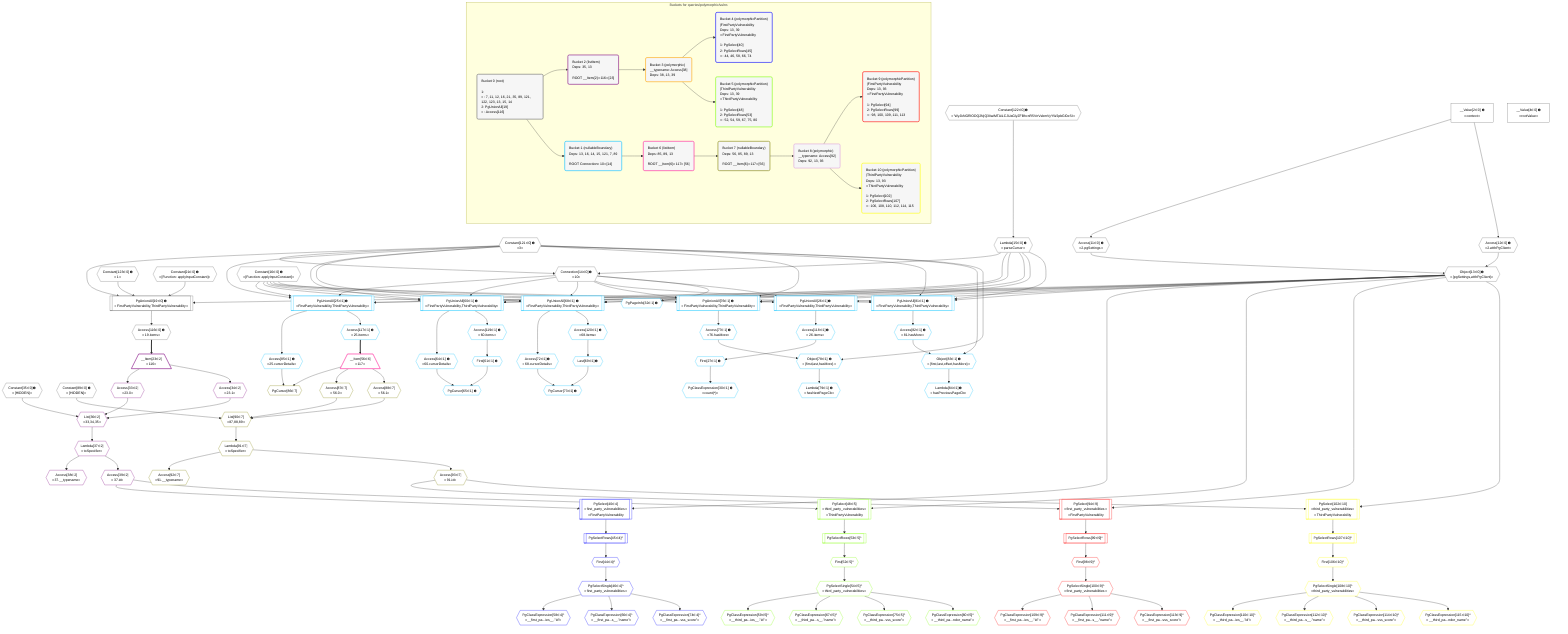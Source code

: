 %%{init: {'themeVariables': { 'fontSize': '12px'}}}%%
graph TD
    classDef path fill:#eee,stroke:#000,color:#000
    classDef plan fill:#fff,stroke-width:1px,color:#000
    classDef itemplan fill:#fff,stroke-width:2px,color:#000
    classDef unbatchedplan fill:#dff,stroke-width:1px,color:#000
    classDef sideeffectplan fill:#fcc,stroke-width:2px,color:#000
    classDef bucket fill:#f6f6f6,color:#000,stroke-width:2px,text-align:left

    subgraph "Buckets for queries/polymorphic/vulns"
    Bucket0("Bucket 0 (root)<br /><br />1: <br />ᐳ: 7, 11, 12, 16, 21, 35, 89, 121, 122, 123, 13, 15, 14<br />2: PgUnionAll[19]<br />ᐳ: Access[116]"):::bucket
    Bucket1("Bucket 1 (nullableBoundary)<br />Deps: 13, 16, 14, 15, 121, 7, 89<br /><br />ROOT Connectionᐸ10ᐳ[14]"):::bucket
    Bucket2("Bucket 2 (listItem)<br />Deps: 35, 13<br /><br />ROOT __Item{2}ᐸ116ᐳ[23]"):::bucket
    Bucket3("Bucket 3 (polymorphic)<br />__typename: Access[38]<br />Deps: 38, 13, 39"):::bucket
    Bucket4("Bucket 4 (polymorphicPartition)<br />|FirstPartyVulnerability<br />Deps: 13, 39<br />ᐳFirstPartyVulnerability<br /><br />1: PgSelect[40]<br />2: PgSelectRows[45]<br />ᐳ: 44, 46, 58, 66, 74"):::bucket
    Bucket5("Bucket 5 (polymorphicPartition)<br />|ThirdPartyVulnerability<br />Deps: 13, 39<br />ᐳThirdPartyVulnerability<br /><br />1: PgSelect[48]<br />2: PgSelectRows[53]<br />ᐳ: 52, 54, 59, 67, 75, 80"):::bucket
    Bucket6("Bucket 6 (listItem)<br />Deps: 85, 89, 13<br /><br />ROOT __Item{6}ᐸ117ᐳ[56]"):::bucket
    Bucket7("Bucket 7 (nullableBoundary)<br />Deps: 56, 85, 89, 13<br /><br />ROOT __Item{6}ᐸ117ᐳ[56]"):::bucket
    Bucket8("Bucket 8 (polymorphic)<br />__typename: Access[92]<br />Deps: 92, 13, 93"):::bucket
    Bucket9("Bucket 9 (polymorphicPartition)<br />|FirstPartyVulnerability<br />Deps: 13, 93<br />ᐳFirstPartyVulnerability<br /><br />1: PgSelect[94]<br />2: PgSelectRows[99]<br />ᐳ: 98, 100, 109, 111, 113"):::bucket
    Bucket10("Bucket 10 (polymorphicPartition)<br />|ThirdPartyVulnerability<br />Deps: 13, 93<br />ᐳThirdPartyVulnerability<br /><br />1: PgSelect[102]<br />2: PgSelectRows[107]<br />ᐳ: 106, 108, 110, 112, 114, 115"):::bucket
    end
    Bucket0 --> Bucket1 & Bucket2
    Bucket1 --> Bucket6
    Bucket2 --> Bucket3
    Bucket3 --> Bucket4 & Bucket5
    Bucket6 --> Bucket7
    Bucket7 --> Bucket8
    Bucket8 --> Bucket9 & Bucket10

    %% plan dependencies
    PgUnionAll19[["PgUnionAll[19∈0] ➊<br />ᐸFirstPartyVulnerability,ThirdPartyVulnerabilityᐳ"]]:::plan
    Object13{{"Object[13∈0] ➊<br />ᐸ{pgSettings,withPgClient}ᐳ"}}:::plan
    Constant121{{"Constant[121∈0] ➊<br />ᐸ3ᐳ"}}:::plan
    Constant123{{"Constant[123∈0] ➊<br />ᐸ1ᐳ"}}:::plan
    Constant21{{"Constant[21∈0] ➊<br />ᐸ[Function: applyInputConstant]ᐳ"}}:::plan
    Object13 & Constant121 & Constant123 & Constant21 --> PgUnionAll19
    Access11{{"Access[11∈0] ➊<br />ᐸ2.pgSettingsᐳ"}}:::plan
    Access12{{"Access[12∈0] ➊<br />ᐸ2.withPgClientᐳ"}}:::plan
    Access11 & Access12 --> Object13
    Connection14{{"Connection[14∈0] ➊<br />ᐸ10ᐳ"}}:::plan
    Lambda15{{"Lambda[15∈0] ➊<br />ᐸparseCursorᐳ"}}:::plan
    Constant121 & Lambda15 --> Connection14
    __Value2["__Value[2∈0] ➊<br />ᐸcontextᐳ"]:::plan
    __Value2 --> Access11
    __Value2 --> Access12
    Constant122{{"Constant[122∈0] ➊<br />ᐸ'WyJkNGRlODQ2NjQ3IiwiMTAiLCJUaGlyZFBhcnR5VnVsbmVyYWJpbGl0eSIᐳ"}}:::plan
    Constant122 --> Lambda15
    Access116{{"Access[116∈0] ➊<br />ᐸ19.itemsᐳ"}}:::plan
    PgUnionAll19 --> Access116
    __Value4["__Value[4∈0] ➊<br />ᐸrootValueᐳ"]:::plan
    Constant16{{"Constant[16∈0] ➊<br />ᐸ[Function: applyInputConstant]ᐳ"}}:::plan
    Constant35{{"Constant[35∈0] ➊<br />ᐸ[HIDDEN]ᐳ"}}:::plan
    Constant89{{"Constant[89∈0] ➊<br />ᐸ[HIDDEN]ᐳ"}}:::plan
    PgUnionAll25[["PgUnionAll[25∈1] ➊<br />ᐸFirstPartyVulnerability,ThirdPartyVulnerabilityᐳ"]]:::plan
    Object13 & Constant16 & Connection14 & Lambda15 & Constant121 --> PgUnionAll25
    PgUnionAll60[["PgUnionAll[60∈1] ➊<br />ᐸFirstPartyVulnerability,ThirdPartyVulnerabilityᐳ"]]:::plan
    Object13 & Constant16 & Connection14 & Lambda15 & Constant121 --> PgUnionAll60
    PgUnionAll68[["PgUnionAll[68∈1] ➊<br />ᐸFirstPartyVulnerability,ThirdPartyVulnerabilityᐳ"]]:::plan
    Object13 & Constant16 & Connection14 & Lambda15 & Constant121 --> PgUnionAll68
    PgUnionAll76[["PgUnionAll[76∈1] ➊<br />ᐸFirstPartyVulnerability,ThirdPartyVulnerabilityᐳ"]]:::plan
    Object13 & Constant16 & Connection14 & Lambda15 & Constant121 --> PgUnionAll76
    PgUnionAll81[["PgUnionAll[81∈1] ➊<br />ᐸFirstPartyVulnerability,ThirdPartyVulnerabilityᐳ"]]:::plan
    Object13 & Constant16 & Connection14 & Lambda15 & Constant121 --> PgUnionAll81
    Object83{{"Object[83∈1] ➊<br />ᐸ{first,last,offset,hasMore}ᐳ"}}:::plan
    Access82{{"Access[82∈1] ➊<br />ᐸ81.hasMoreᐳ"}}:::plan
    Constant121 & Access82 --> Object83
    PgUnionAll26[["PgUnionAll[26∈1] ➊<br />ᐸFirstPartyVulnerability,ThirdPartyVulnerabilityᐳ"]]:::plan
    Object13 & Constant16 & Connection14 --> PgUnionAll26
    Object78{{"Object[78∈1] ➊<br />ᐸ{first,last,hasMore}ᐳ"}}:::plan
    Access77{{"Access[77∈1] ➊<br />ᐸ76.hasMoreᐳ"}}:::plan
    Constant121 & Access77 --> Object78
    PgCursor65{{"PgCursor[65∈1] ➊"}}:::plan
    First61{{"First[61∈1] ➊"}}:::plan
    Access64{{"Access[64∈1] ➊<br />ᐸ60.cursorDetailsᐳ"}}:::plan
    First61 & Access64 --> PgCursor65
    PgCursor73{{"PgCursor[73∈1] ➊"}}:::plan
    Last69{{"Last[69∈1] ➊"}}:::plan
    Access72{{"Access[72∈1] ➊<br />ᐸ68.cursorDetailsᐳ"}}:::plan
    Last69 & Access72 --> PgCursor73
    First27{{"First[27∈1] ➊"}}:::plan
    Access118{{"Access[118∈1] ➊<br />ᐸ26.itemsᐳ"}}:::plan
    Access118 --> First27
    PgClassExpression30{{"PgClassExpression[30∈1] ➊<br />ᐸcount(*)ᐳ"}}:::plan
    First27 --> PgClassExpression30
    PgPageInfo32{{"PgPageInfo[32∈1] ➊"}}:::plan
    Connection14 --> PgPageInfo32
    Access119{{"Access[119∈1] ➊<br />ᐸ60.itemsᐳ"}}:::plan
    Access119 --> First61
    PgUnionAll60 --> Access64
    Access120{{"Access[120∈1] ➊<br />ᐸ68.itemsᐳ"}}:::plan
    Access120 --> Last69
    PgUnionAll68 --> Access72
    PgUnionAll76 --> Access77
    Lambda79{{"Lambda[79∈1] ➊<br />ᐸhasNextPageCbᐳ"}}:::plan
    Object78 --> Lambda79
    PgUnionAll81 --> Access82
    Lambda84{{"Lambda[84∈1] ➊<br />ᐸhasPreviousPageCbᐳ"}}:::plan
    Object83 --> Lambda84
    Access85{{"Access[85∈1] ➊<br />ᐸ25.cursorDetailsᐳ"}}:::plan
    PgUnionAll25 --> Access85
    Access117{{"Access[117∈1] ➊<br />ᐸ25.itemsᐳ"}}:::plan
    PgUnionAll25 --> Access117
    PgUnionAll26 --> Access118
    PgUnionAll60 --> Access119
    PgUnionAll68 --> Access120
    List36{{"List[36∈2]<br />ᐸ33,34,35ᐳ"}}:::plan
    Access33{{"Access[33∈2]<br />ᐸ23.0ᐳ"}}:::plan
    Access34{{"Access[34∈2]<br />ᐸ23.1ᐳ"}}:::plan
    Access33 & Access34 & Constant35 --> List36
    __Item23[/"__Item[23∈2]<br />ᐸ116ᐳ"\]:::itemplan
    Access116 ==> __Item23
    __Item23 --> Access33
    __Item23 --> Access34
    Lambda37{{"Lambda[37∈2]<br />ᐸtoSpecifierᐳ"}}:::plan
    List36 --> Lambda37
    Access38{{"Access[38∈2]<br />ᐸ37.__typenameᐳ"}}:::plan
    Lambda37 --> Access38
    Access39{{"Access[39∈2]<br />ᐸ37.idᐳ"}}:::plan
    Lambda37 --> Access39
    PgSelect40[["PgSelect[40∈4]<br />ᐸfirst_party_vulnerabilitiesᐳ<br />ᐳFirstPartyVulnerability"]]:::plan
    Object13 & Access39 --> PgSelect40
    First44{{"First[44∈4]^"}}:::plan
    PgSelectRows45[["PgSelectRows[45∈4]^"]]:::plan
    PgSelectRows45 --> First44
    PgSelect40 --> PgSelectRows45
    PgSelectSingle46{{"PgSelectSingle[46∈4]^<br />ᐸfirst_party_vulnerabilitiesᐳ"}}:::plan
    First44 --> PgSelectSingle46
    PgClassExpression58{{"PgClassExpression[58∈4]^<br />ᐸ__first_pa...ies__.”id”ᐳ"}}:::plan
    PgSelectSingle46 --> PgClassExpression58
    PgClassExpression66{{"PgClassExpression[66∈4]^<br />ᐸ__first_pa...s__.”name”ᐳ"}}:::plan
    PgSelectSingle46 --> PgClassExpression66
    PgClassExpression74{{"PgClassExpression[74∈4]^<br />ᐸ__first_pa...vss_score”ᐳ"}}:::plan
    PgSelectSingle46 --> PgClassExpression74
    PgSelect48[["PgSelect[48∈5]<br />ᐸthird_party_vulnerabilitiesᐳ<br />ᐳThirdPartyVulnerability"]]:::plan
    Object13 & Access39 --> PgSelect48
    First52{{"First[52∈5]^"}}:::plan
    PgSelectRows53[["PgSelectRows[53∈5]^"]]:::plan
    PgSelectRows53 --> First52
    PgSelect48 --> PgSelectRows53
    PgSelectSingle54{{"PgSelectSingle[54∈5]^<br />ᐸthird_party_vulnerabilitiesᐳ"}}:::plan
    First52 --> PgSelectSingle54
    PgClassExpression59{{"PgClassExpression[59∈5]^<br />ᐸ__third_pa...ies__.”id”ᐳ"}}:::plan
    PgSelectSingle54 --> PgClassExpression59
    PgClassExpression67{{"PgClassExpression[67∈5]^<br />ᐸ__third_pa...s__.”name”ᐳ"}}:::plan
    PgSelectSingle54 --> PgClassExpression67
    PgClassExpression75{{"PgClassExpression[75∈5]^<br />ᐸ__third_pa...vss_score”ᐳ"}}:::plan
    PgSelectSingle54 --> PgClassExpression75
    PgClassExpression80{{"PgClassExpression[80∈5]^<br />ᐸ__third_pa...ndor_name”ᐳ"}}:::plan
    PgSelectSingle54 --> PgClassExpression80
    __Item56[/"__Item[56∈6]<br />ᐸ117ᐳ"\]:::itemplan
    Access117 ==> __Item56
    List90{{"List[90∈7]<br />ᐸ87,88,89ᐳ"}}:::plan
    Access87{{"Access[87∈7]<br />ᐸ56.0ᐳ"}}:::plan
    Access88{{"Access[88∈7]<br />ᐸ56.1ᐳ"}}:::plan
    Access87 & Access88 & Constant89 --> List90
    PgCursor86{{"PgCursor[86∈7]"}}:::plan
    __Item56 & Access85 --> PgCursor86
    __Item56 --> Access87
    __Item56 --> Access88
    Lambda91{{"Lambda[91∈7]<br />ᐸtoSpecifierᐳ"}}:::plan
    List90 --> Lambda91
    Access92{{"Access[92∈7]<br />ᐸ91.__typenameᐳ"}}:::plan
    Lambda91 --> Access92
    Access93{{"Access[93∈7]<br />ᐸ91.idᐳ"}}:::plan
    Lambda91 --> Access93
    PgSelect94[["PgSelect[94∈9]<br />ᐸfirst_party_vulnerabilitiesᐳ<br />ᐳFirstPartyVulnerability"]]:::plan
    Object13 & Access93 --> PgSelect94
    First98{{"First[98∈9]^"}}:::plan
    PgSelectRows99[["PgSelectRows[99∈9]^"]]:::plan
    PgSelectRows99 --> First98
    PgSelect94 --> PgSelectRows99
    PgSelectSingle100{{"PgSelectSingle[100∈9]^<br />ᐸfirst_party_vulnerabilitiesᐳ"}}:::plan
    First98 --> PgSelectSingle100
    PgClassExpression109{{"PgClassExpression[109∈9]^<br />ᐸ__first_pa...ies__.”id”ᐳ"}}:::plan
    PgSelectSingle100 --> PgClassExpression109
    PgClassExpression111{{"PgClassExpression[111∈9]^<br />ᐸ__first_pa...s__.”name”ᐳ"}}:::plan
    PgSelectSingle100 --> PgClassExpression111
    PgClassExpression113{{"PgClassExpression[113∈9]^<br />ᐸ__first_pa...vss_score”ᐳ"}}:::plan
    PgSelectSingle100 --> PgClassExpression113
    PgSelect102[["PgSelect[102∈10]<br />ᐸthird_party_vulnerabilitiesᐳ<br />ᐳThirdPartyVulnerability"]]:::plan
    Object13 & Access93 --> PgSelect102
    First106{{"First[106∈10]^"}}:::plan
    PgSelectRows107[["PgSelectRows[107∈10]^"]]:::plan
    PgSelectRows107 --> First106
    PgSelect102 --> PgSelectRows107
    PgSelectSingle108{{"PgSelectSingle[108∈10]^<br />ᐸthird_party_vulnerabilitiesᐳ"}}:::plan
    First106 --> PgSelectSingle108
    PgClassExpression110{{"PgClassExpression[110∈10]^<br />ᐸ__third_pa...ies__.”id”ᐳ"}}:::plan
    PgSelectSingle108 --> PgClassExpression110
    PgClassExpression112{{"PgClassExpression[112∈10]^<br />ᐸ__third_pa...s__.”name”ᐳ"}}:::plan
    PgSelectSingle108 --> PgClassExpression112
    PgClassExpression114{{"PgClassExpression[114∈10]^<br />ᐸ__third_pa...vss_score”ᐳ"}}:::plan
    PgSelectSingle108 --> PgClassExpression114
    PgClassExpression115{{"PgClassExpression[115∈10]^<br />ᐸ__third_pa...ndor_name”ᐳ"}}:::plan
    PgSelectSingle108 --> PgClassExpression115

    %% define steps
    classDef bucket0 stroke:#696969
    class Bucket0,__Value2,__Value4,Access11,Access12,Object13,Connection14,Lambda15,Constant16,PgUnionAll19,Constant21,Constant35,Constant89,Access116,Constant121,Constant122,Constant123 bucket0
    classDef bucket1 stroke:#00bfff
    class Bucket1,PgUnionAll25,PgUnionAll26,First27,PgClassExpression30,PgPageInfo32,PgUnionAll60,First61,Access64,PgCursor65,PgUnionAll68,Last69,Access72,PgCursor73,PgUnionAll76,Access77,Object78,Lambda79,PgUnionAll81,Access82,Object83,Lambda84,Access85,Access117,Access118,Access119,Access120 bucket1
    classDef bucket2 stroke:#7f007f
    class Bucket2,__Item23,Access33,Access34,List36,Lambda37,Access38,Access39 bucket2
    classDef bucket3 stroke:#ffa500
    class Bucket3 bucket3
    classDef bucket4 stroke:#0000ff
    class Bucket4,PgSelect40,First44,PgSelectRows45,PgSelectSingle46,PgClassExpression58,PgClassExpression66,PgClassExpression74 bucket4
    classDef bucket5 stroke:#7fff00
    class Bucket5,PgSelect48,First52,PgSelectRows53,PgSelectSingle54,PgClassExpression59,PgClassExpression67,PgClassExpression75,PgClassExpression80 bucket5
    classDef bucket6 stroke:#ff1493
    class Bucket6,__Item56 bucket6
    classDef bucket7 stroke:#808000
    class Bucket7,PgCursor86,Access87,Access88,List90,Lambda91,Access92,Access93 bucket7
    classDef bucket8 stroke:#dda0dd
    class Bucket8 bucket8
    classDef bucket9 stroke:#ff0000
    class Bucket9,PgSelect94,First98,PgSelectRows99,PgSelectSingle100,PgClassExpression109,PgClassExpression111,PgClassExpression113 bucket9
    classDef bucket10 stroke:#ffff00
    class Bucket10,PgSelect102,First106,PgSelectRows107,PgSelectSingle108,PgClassExpression110,PgClassExpression112,PgClassExpression114,PgClassExpression115 bucket10